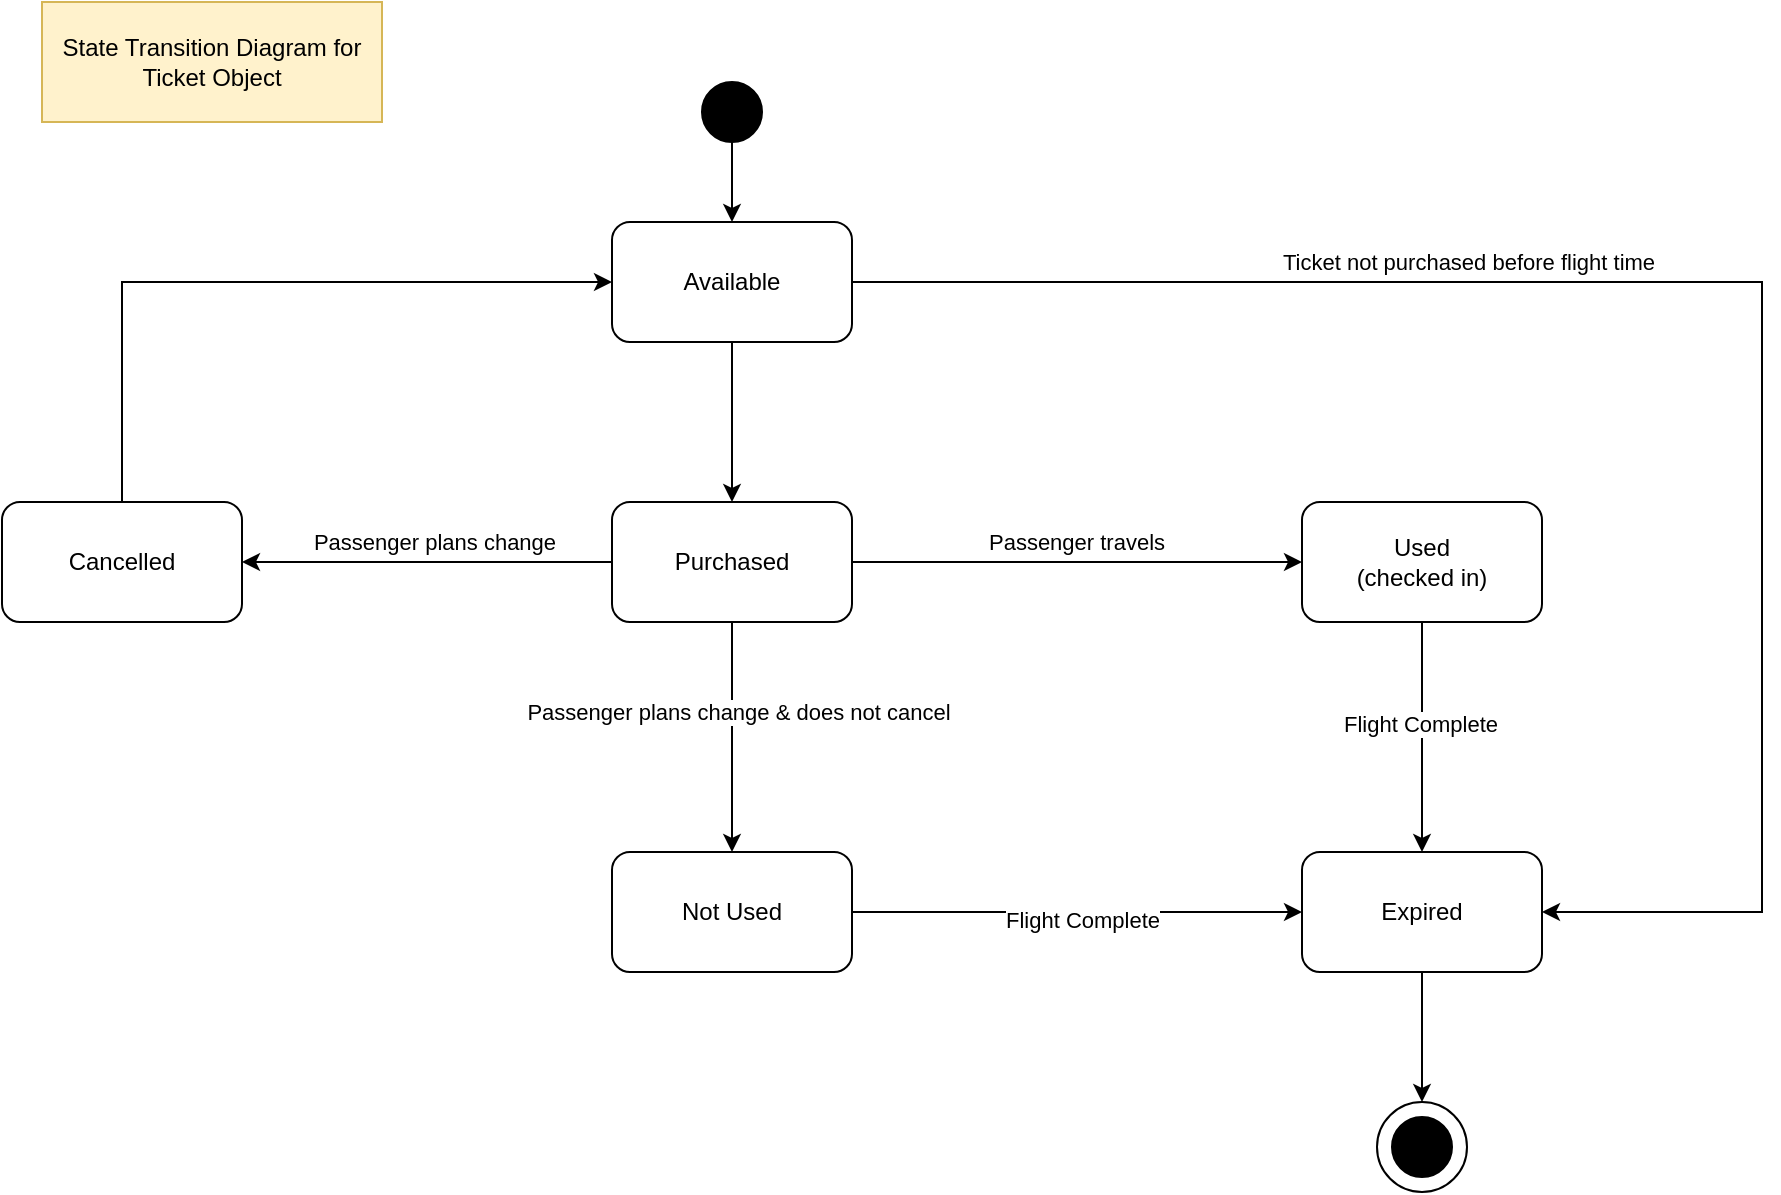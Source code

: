 <mxfile version="22.1.2" type="device">
  <diagram name="Page-1" id="ssLpnz4dRdgNs2Zpdkk9">
    <mxGraphModel dx="212" dy="18" grid="1" gridSize="10" guides="1" tooltips="1" connect="1" arrows="1" fold="1" page="1" pageScale="1" pageWidth="1100" pageHeight="850" math="0" shadow="0">
      <root>
        <mxCell id="0" />
        <mxCell id="1" parent="0" />
        <mxCell id="HPQqTix-k1KZv60HH8lt-1" value="" style="group" vertex="1" connectable="0" parent="1">
          <mxGeometry x="1907.5" y="1510" width="45" height="45" as="geometry" />
        </mxCell>
        <mxCell id="HPQqTix-k1KZv60HH8lt-2" value="" style="group" vertex="1" connectable="0" parent="HPQqTix-k1KZv60HH8lt-1">
          <mxGeometry width="45" height="45" as="geometry" />
        </mxCell>
        <mxCell id="HPQqTix-k1KZv60HH8lt-21" value="" style="group" vertex="1" connectable="0" parent="HPQqTix-k1KZv60HH8lt-2">
          <mxGeometry width="45" height="45" as="geometry" />
        </mxCell>
        <mxCell id="HPQqTix-k1KZv60HH8lt-3" value="" style="ellipse;whiteSpace=wrap;html=1;aspect=fixed;" vertex="1" parent="HPQqTix-k1KZv60HH8lt-21">
          <mxGeometry width="45" height="45" as="geometry" />
        </mxCell>
        <mxCell id="HPQqTix-k1KZv60HH8lt-4" value="" style="ellipse;whiteSpace=wrap;html=1;aspect=fixed;fillColor=#000000;" vertex="1" parent="HPQqTix-k1KZv60HH8lt-21">
          <mxGeometry x="7.5" y="7.5" width="30" height="30" as="geometry" />
        </mxCell>
        <mxCell id="HPQqTix-k1KZv60HH8lt-16" style="edgeStyle=orthogonalEdgeStyle;rounded=0;orthogonalLoop=1;jettySize=auto;html=1;exitX=0.5;exitY=1;exitDx=0;exitDy=0;entryX=0.5;entryY=0;entryDx=0;entryDy=0;" edge="1" parent="1" source="HPQqTix-k1KZv60HH8lt-8" target="HPQqTix-k1KZv60HH8lt-10">
          <mxGeometry relative="1" as="geometry" />
        </mxCell>
        <mxCell id="HPQqTix-k1KZv60HH8lt-8" value="" style="ellipse;whiteSpace=wrap;html=1;aspect=fixed;fillColor=#000000;" vertex="1" parent="1">
          <mxGeometry x="1570" y="1000" width="30" height="30" as="geometry" />
        </mxCell>
        <mxCell id="HPQqTix-k1KZv60HH8lt-22" style="edgeStyle=orthogonalEdgeStyle;rounded=0;orthogonalLoop=1;jettySize=auto;html=1;exitX=0.5;exitY=1;exitDx=0;exitDy=0;entryX=0.5;entryY=0;entryDx=0;entryDy=0;" edge="1" parent="1" source="HPQqTix-k1KZv60HH8lt-10" target="HPQqTix-k1KZv60HH8lt-13">
          <mxGeometry relative="1" as="geometry" />
        </mxCell>
        <mxCell id="HPQqTix-k1KZv60HH8lt-43" style="edgeStyle=orthogonalEdgeStyle;rounded=0;orthogonalLoop=1;jettySize=auto;html=1;exitX=1;exitY=0.5;exitDx=0;exitDy=0;entryX=1;entryY=0.5;entryDx=0;entryDy=0;" edge="1" parent="1" source="HPQqTix-k1KZv60HH8lt-10" target="HPQqTix-k1KZv60HH8lt-20">
          <mxGeometry relative="1" as="geometry">
            <Array as="points">
              <mxPoint x="2100" y="1100" />
              <mxPoint x="2100" y="1415" />
            </Array>
          </mxGeometry>
        </mxCell>
        <mxCell id="HPQqTix-k1KZv60HH8lt-44" value="Ticket not purchased before flight time" style="edgeLabel;html=1;align=center;verticalAlign=middle;resizable=0;points=[];" vertex="1" connectable="0" parent="HPQqTix-k1KZv60HH8lt-43">
          <mxGeometry x="-0.302" relative="1" as="geometry">
            <mxPoint x="1" y="-10" as="offset" />
          </mxGeometry>
        </mxCell>
        <mxCell id="HPQqTix-k1KZv60HH8lt-10" value="Available" style="rounded=1;whiteSpace=wrap;html=1;" vertex="1" parent="1">
          <mxGeometry x="1525" y="1070" width="120" height="60" as="geometry" />
        </mxCell>
        <mxCell id="HPQqTix-k1KZv60HH8lt-23" style="edgeStyle=orthogonalEdgeStyle;rounded=0;orthogonalLoop=1;jettySize=auto;html=1;exitX=1;exitY=0.5;exitDx=0;exitDy=0;entryX=0;entryY=0.5;entryDx=0;entryDy=0;" edge="1" parent="1" source="HPQqTix-k1KZv60HH8lt-13" target="HPQqTix-k1KZv60HH8lt-14">
          <mxGeometry relative="1" as="geometry" />
        </mxCell>
        <mxCell id="HPQqTix-k1KZv60HH8lt-37" value="Passenger travels" style="edgeLabel;html=1;align=center;verticalAlign=middle;resizable=0;points=[];" vertex="1" connectable="0" parent="HPQqTix-k1KZv60HH8lt-23">
          <mxGeometry x="-0.007" relative="1" as="geometry">
            <mxPoint y="-10" as="offset" />
          </mxGeometry>
        </mxCell>
        <mxCell id="HPQqTix-k1KZv60HH8lt-25" style="edgeStyle=orthogonalEdgeStyle;rounded=0;orthogonalLoop=1;jettySize=auto;html=1;exitX=0;exitY=0.5;exitDx=0;exitDy=0;entryX=1;entryY=0.5;entryDx=0;entryDy=0;" edge="1" parent="1" source="HPQqTix-k1KZv60HH8lt-13" target="HPQqTix-k1KZv60HH8lt-18">
          <mxGeometry relative="1" as="geometry" />
        </mxCell>
        <mxCell id="HPQqTix-k1KZv60HH8lt-41" value="Passenger plans change" style="edgeLabel;html=1;align=center;verticalAlign=middle;resizable=0;points=[];" vertex="1" connectable="0" parent="HPQqTix-k1KZv60HH8lt-25">
          <mxGeometry x="-0.038" y="1" relative="1" as="geometry">
            <mxPoint y="-11" as="offset" />
          </mxGeometry>
        </mxCell>
        <mxCell id="HPQqTix-k1KZv60HH8lt-28" style="edgeStyle=orthogonalEdgeStyle;rounded=0;orthogonalLoop=1;jettySize=auto;html=1;exitX=0.5;exitY=1;exitDx=0;exitDy=0;entryX=0.5;entryY=0;entryDx=0;entryDy=0;" edge="1" parent="1" source="HPQqTix-k1KZv60HH8lt-13" target="HPQqTix-k1KZv60HH8lt-27">
          <mxGeometry relative="1" as="geometry" />
        </mxCell>
        <mxCell id="HPQqTix-k1KZv60HH8lt-38" value="Passenger plans change &amp;amp; does not cancel" style="edgeLabel;html=1;align=center;verticalAlign=middle;resizable=0;points=[];" vertex="1" connectable="0" parent="HPQqTix-k1KZv60HH8lt-28">
          <mxGeometry x="-0.246" y="3" relative="1" as="geometry">
            <mxPoint y="1" as="offset" />
          </mxGeometry>
        </mxCell>
        <mxCell id="HPQqTix-k1KZv60HH8lt-13" value="Purchased" style="rounded=1;whiteSpace=wrap;html=1;" vertex="1" parent="1">
          <mxGeometry x="1525" y="1210" width="120" height="60" as="geometry" />
        </mxCell>
        <mxCell id="HPQqTix-k1KZv60HH8lt-19" style="edgeStyle=orthogonalEdgeStyle;rounded=0;orthogonalLoop=1;jettySize=auto;html=1;exitX=0.5;exitY=1;exitDx=0;exitDy=0;entryX=0.5;entryY=0;entryDx=0;entryDy=0;" edge="1" parent="1" source="HPQqTix-k1KZv60HH8lt-14" target="HPQqTix-k1KZv60HH8lt-20">
          <mxGeometry relative="1" as="geometry">
            <mxPoint x="1930.615" y="1380" as="targetPoint" />
          </mxGeometry>
        </mxCell>
        <mxCell id="HPQqTix-k1KZv60HH8lt-39" value="Flight Complete" style="edgeLabel;html=1;align=center;verticalAlign=middle;resizable=0;points=[];" vertex="1" connectable="0" parent="HPQqTix-k1KZv60HH8lt-19">
          <mxGeometry x="-0.107" y="-1" relative="1" as="geometry">
            <mxPoint y="-1" as="offset" />
          </mxGeometry>
        </mxCell>
        <mxCell id="HPQqTix-k1KZv60HH8lt-14" value="Used&lt;br&gt;(checked in)" style="rounded=1;whiteSpace=wrap;html=1;" vertex="1" parent="1">
          <mxGeometry x="1870" y="1210" width="120" height="60" as="geometry" />
        </mxCell>
        <mxCell id="HPQqTix-k1KZv60HH8lt-26" style="edgeStyle=orthogonalEdgeStyle;rounded=0;orthogonalLoop=1;jettySize=auto;html=1;exitX=0.5;exitY=0;exitDx=0;exitDy=0;entryX=0;entryY=0.5;entryDx=0;entryDy=0;" edge="1" parent="1" source="HPQqTix-k1KZv60HH8lt-18" target="HPQqTix-k1KZv60HH8lt-10">
          <mxGeometry relative="1" as="geometry" />
        </mxCell>
        <mxCell id="HPQqTix-k1KZv60HH8lt-18" value="Cancelled" style="rounded=1;whiteSpace=wrap;html=1;" vertex="1" parent="1">
          <mxGeometry x="1220" y="1210" width="120" height="60" as="geometry" />
        </mxCell>
        <mxCell id="HPQqTix-k1KZv60HH8lt-34" style="edgeStyle=orthogonalEdgeStyle;rounded=0;orthogonalLoop=1;jettySize=auto;html=1;exitX=0.5;exitY=1;exitDx=0;exitDy=0;entryX=0.5;entryY=0;entryDx=0;entryDy=0;" edge="1" parent="1" source="HPQqTix-k1KZv60HH8lt-20" target="HPQqTix-k1KZv60HH8lt-3">
          <mxGeometry relative="1" as="geometry" />
        </mxCell>
        <mxCell id="HPQqTix-k1KZv60HH8lt-20" value="Expired" style="rounded=1;whiteSpace=wrap;html=1;" vertex="1" parent="1">
          <mxGeometry x="1870" y="1385" width="120" height="60" as="geometry" />
        </mxCell>
        <mxCell id="HPQqTix-k1KZv60HH8lt-29" style="edgeStyle=orthogonalEdgeStyle;rounded=0;orthogonalLoop=1;jettySize=auto;html=1;exitX=1;exitY=0.5;exitDx=0;exitDy=0;entryX=0;entryY=0.5;entryDx=0;entryDy=0;" edge="1" parent="1" source="HPQqTix-k1KZv60HH8lt-27" target="HPQqTix-k1KZv60HH8lt-20">
          <mxGeometry relative="1" as="geometry" />
        </mxCell>
        <mxCell id="HPQqTix-k1KZv60HH8lt-40" value="Flight Complete" style="edgeLabel;html=1;align=center;verticalAlign=middle;resizable=0;points=[];" vertex="1" connectable="0" parent="HPQqTix-k1KZv60HH8lt-29">
          <mxGeometry x="0.022" y="-4" relative="1" as="geometry">
            <mxPoint as="offset" />
          </mxGeometry>
        </mxCell>
        <mxCell id="HPQqTix-k1KZv60HH8lt-27" value="Not Used" style="rounded=1;whiteSpace=wrap;html=1;" vertex="1" parent="1">
          <mxGeometry x="1525" y="1385" width="120" height="60" as="geometry" />
        </mxCell>
        <mxCell id="HPQqTix-k1KZv60HH8lt-35" value="State Transition Diagram for Ticket Object" style="text;html=1;strokeColor=#d6b656;fillColor=#fff2cc;align=center;verticalAlign=middle;whiteSpace=wrap;rounded=0;" vertex="1" parent="1">
          <mxGeometry x="1240" y="960" width="170" height="60" as="geometry" />
        </mxCell>
      </root>
    </mxGraphModel>
  </diagram>
</mxfile>
